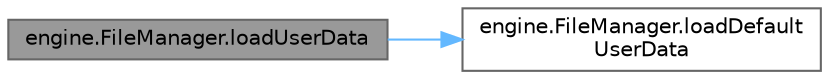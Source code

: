 digraph "engine.FileManager.loadUserData"
{
 // LATEX_PDF_SIZE
  bgcolor="transparent";
  edge [fontname=Helvetica,fontsize=10,labelfontname=Helvetica,labelfontsize=10];
  node [fontname=Helvetica,fontsize=10,shape=box,height=0.2,width=0.4];
  rankdir="LR";
  Node1 [id="Node000001",label="engine.FileManager.loadUserData",height=0.2,width=0.4,color="gray40", fillcolor="grey60", style="filled", fontcolor="black",tooltip="load userData(Statistics) from file, and return userData(Statistics)"];
  Node1 -> Node2 [id="edge1_Node000001_Node000002",color="steelblue1",style="solid",tooltip=" "];
  Node2 [id="Node000002",label="engine.FileManager.loadDefault\lUserData",height=0.2,width=0.4,color="grey40", fillcolor="white", style="filled",URL="$classengine_1_1_file_manager.html#a659bc395de42280133d732e581ffb91d",tooltip="Returns the application default userData(Statistics) if there is no Statistic.properties file."];
}

